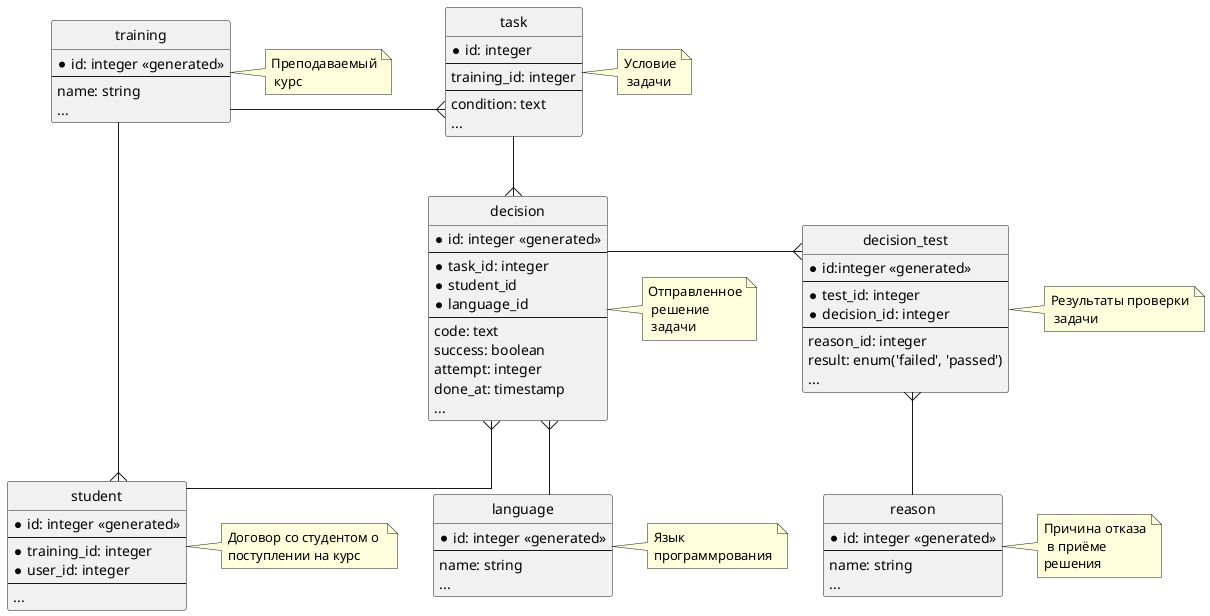 @startuml "ER student"

skinparam linetype ortho
hide circle


entity task {
    * id: integer
    --
    training_id: integer
    --
    condition: text
    ...
}

entity decision {
    *id: integer <<generated>> 
    --
    *task_id: integer
    *student_id
    *language_id
    --
    code: text
    success: boolean
    attempt: integer
    done_at: timestamp
    ...
}


entity decision_test {
    * id:integer <<generated>>
    --
    * test_id: integer
    * decision_id: integer
    --
    reason_id: integer
    result: enum('failed', 'passed')
    ...
}

entity reason {
    * id: integer <<generated>>
    --
    name: string
    ...
}


entity training {
    * id: integer <<generated>>
    --
    name: string
    ...
}

entity student {
    * id: integer <<generated>>
    --
    * training_id: integer
    * user_id: integer
    --
    ...
}

entity language {
    * id: integer <<generated>>
    --
    name: string
    ...
}

task --{ decision
decision }-- student 
decision_test }-l- decision
reason -u-{ decision_test
task }-l- training
student }-u- training
language -u-{ decision


note right of student: Договор со студентом о \nпоступлении на курс
note right of decision: Отправленное\n решение\n задачи
note right of training: Преподаваемый\n курс
note right of task: Условие\n задачи

note right of decision_test: Результаты проверки\n задачи
note right of reason: Причина отказа\n в приёме \nрешения
note right of language: Язык \nпрограммрования


@enduml